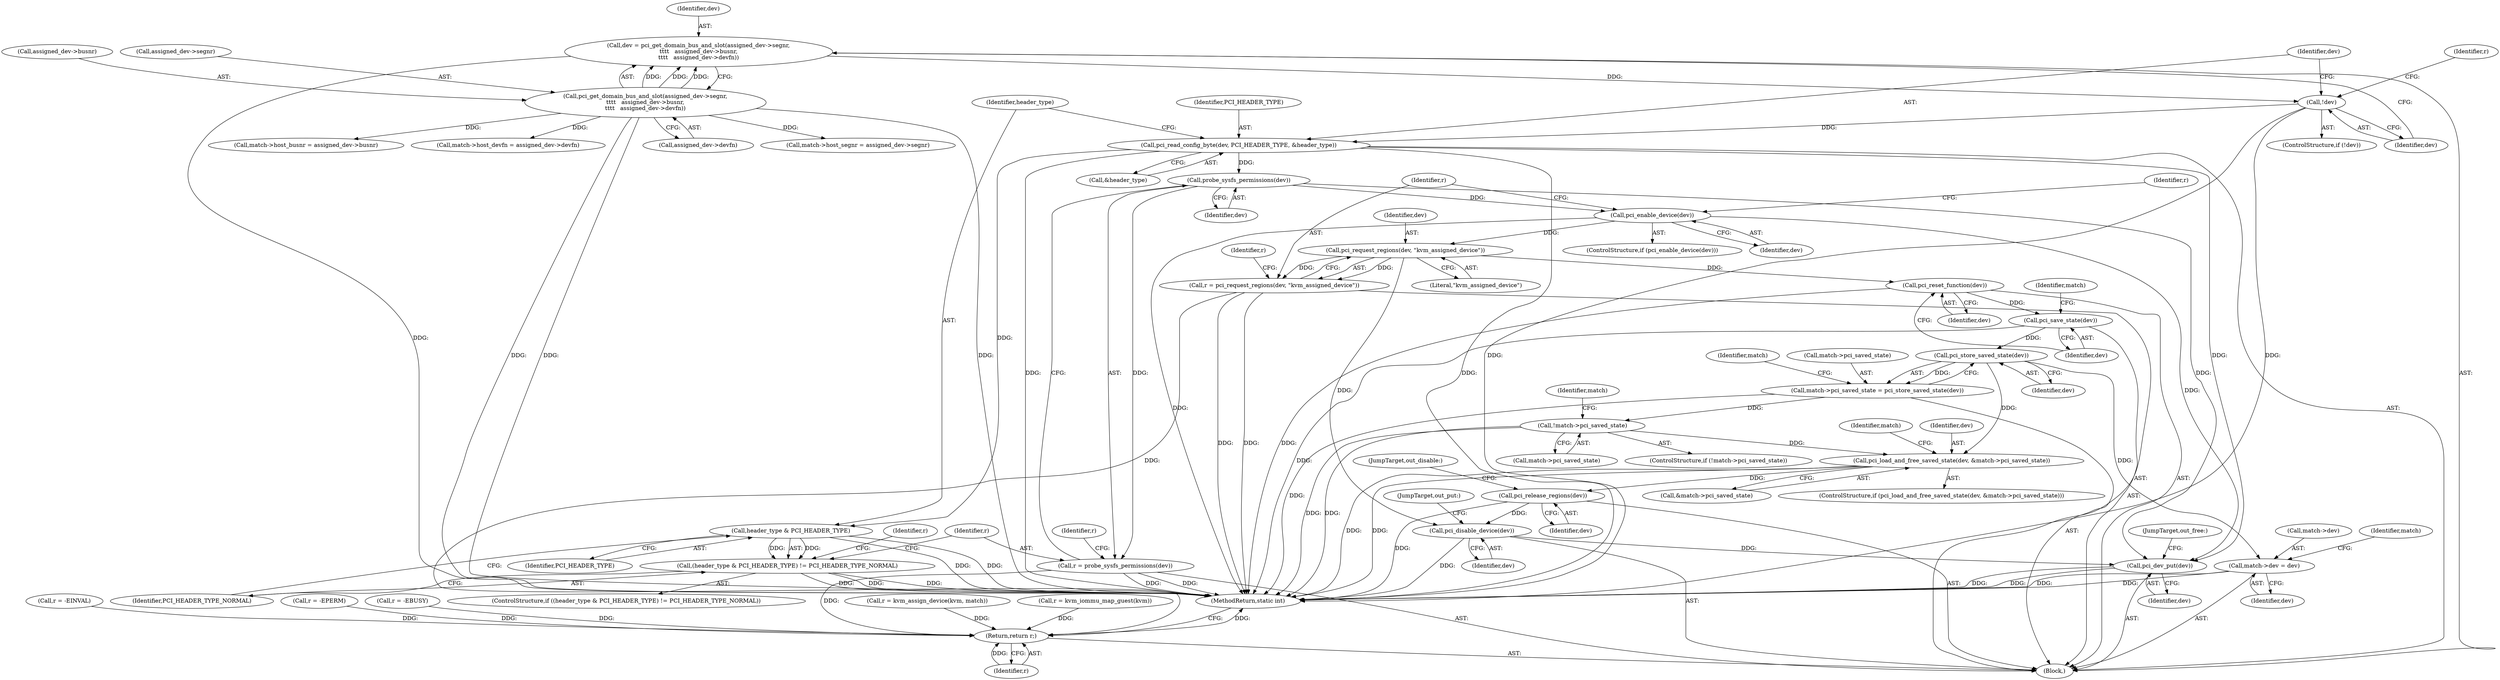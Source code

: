 digraph "0_linux_c4e7f9022e506c6635a5037713c37118e23193e4@API" {
"1000172" [label="(Call,dev = pci_get_domain_bus_and_slot(assigned_dev->segnr,\n\t\t\t\t   assigned_dev->busnr,\n\t\t\t\t   assigned_dev->devfn))"];
"1000174" [label="(Call,pci_get_domain_bus_and_slot(assigned_dev->segnr,\n\t\t\t\t   assigned_dev->busnr,\n\t\t\t\t   assigned_dev->devfn))"];
"1000185" [label="(Call,!dev)"];
"1000193" [label="(Call,pci_read_config_byte(dev, PCI_HEADER_TYPE, &header_type))"];
"1000200" [label="(Call,header_type & PCI_HEADER_TYPE)"];
"1000199" [label="(Call,(header_type & PCI_HEADER_TYPE) != PCI_HEADER_TYPE_NORMAL)"];
"1000212" [label="(Call,probe_sysfs_permissions(dev))"];
"1000210" [label="(Call,r = probe_sysfs_permissions(dev))"];
"1000396" [label="(Return,return r;)"];
"1000218" [label="(Call,pci_enable_device(dev))"];
"1000228" [label="(Call,pci_request_regions(dev, \"kvm_assigned_device\"))"];
"1000226" [label="(Call,r = pci_request_regions(dev, \"kvm_assigned_device\"))"];
"1000235" [label="(Call,pci_reset_function(dev))"];
"1000237" [label="(Call,pci_save_state(dev))"];
"1000243" [label="(Call,pci_store_saved_state(dev))"];
"1000239" [label="(Call,match->pci_saved_state = pci_store_saved_state(dev))"];
"1000246" [label="(Call,!match->pci_saved_state)"];
"1000363" [label="(Call,pci_load_and_free_saved_state(dev, &match->pci_saved_state))"];
"1000374" [label="(Call,pci_release_regions(dev))"];
"1000377" [label="(Call,pci_disable_device(dev))"];
"1000380" [label="(Call,pci_dev_put(dev))"];
"1000285" [label="(Call,match->dev = dev)"];
"1000210" [label="(Call,r = probe_sysfs_permissions(dev))"];
"1000285" [label="(Call,match->dev = dev)"];
"1000200" [label="(Call,header_type & PCI_HEADER_TYPE)"];
"1000201" [label="(Identifier,header_type)"];
"1000363" [label="(Call,pci_load_and_free_saved_state(dev, &match->pci_saved_state))"];
"1000105" [label="(Block,)"];
"1000185" [label="(Call,!dev)"];
"1000181" [label="(Call,assigned_dev->devfn)"];
"1000230" [label="(Literal,\"kvm_assigned_device\")"];
"1000239" [label="(Call,match->pci_saved_state = pci_store_saved_state(dev))"];
"1000374" [label="(Call,pci_release_regions(dev))"];
"1000178" [label="(Call,assigned_dev->busnr)"];
"1000237" [label="(Call,pci_save_state(dev))"];
"1000379" [label="(JumpTarget,out_put:)"];
"1000184" [label="(ControlStructure,if (!dev))"];
"1000264" [label="(Call,match->host_busnr = assigned_dev->busnr)"];
"1000218" [label="(Call,pci_enable_device(dev))"];
"1000228" [label="(Call,pci_request_regions(dev, \"kvm_assigned_device\"))"];
"1000232" [label="(Identifier,r)"];
"1000222" [label="(Identifier,r)"];
"1000213" [label="(Identifier,dev)"];
"1000244" [label="(Identifier,dev)"];
"1000227" [label="(Identifier,r)"];
"1000188" [label="(Call,r = -EINVAL)"];
"1000377" [label="(Call,pci_disable_device(dev))"];
"1000206" [label="(Identifier,r)"];
"1000378" [label="(Identifier,dev)"];
"1000186" [label="(Identifier,dev)"];
"1000396" [label="(Return,return r;)"];
"1000286" [label="(Call,match->dev)"];
"1000372" [label="(Identifier,match)"];
"1000375" [label="(Identifier,dev)"];
"1000252" [label="(Identifier,match)"];
"1000205" [label="(Call,r = -EPERM)"];
"1000271" [label="(Call,match->host_devfn = assigned_dev->devfn)"];
"1000199" [label="(Call,(header_type & PCI_HEADER_TYPE) != PCI_HEADER_TYPE_NORMAL)"];
"1000202" [label="(Identifier,PCI_HEADER_TYPE)"];
"1000219" [label="(Identifier,dev)"];
"1000364" [label="(Identifier,dev)"];
"1000248" [label="(Identifier,match)"];
"1000172" [label="(Call,dev = pci_get_domain_bus_and_slot(assigned_dev->segnr,\n\t\t\t\t   assigned_dev->busnr,\n\t\t\t\t   assigned_dev->devfn))"];
"1000235" [label="(Call,pci_reset_function(dev))"];
"1000376" [label="(JumpTarget,out_disable:)"];
"1000380" [label="(Call,pci_dev_put(dev))"];
"1000397" [label="(Identifier,r)"];
"1000398" [label="(MethodReturn,static int)"];
"1000203" [label="(Identifier,PCI_HEADER_TYPE_NORMAL)"];
"1000221" [label="(Call,r = -EBUSY)"];
"1000226" [label="(Call,r = pci_request_regions(dev, \"kvm_assigned_device\"))"];
"1000229" [label="(Identifier,dev)"];
"1000339" [label="(Call,r = kvm_assign_device(kvm, match))"];
"1000243" [label="(Call,pci_store_saved_state(dev))"];
"1000293" [label="(Identifier,match)"];
"1000193" [label="(Call,pci_read_config_byte(dev, PCI_HEADER_TYPE, &header_type))"];
"1000174" [label="(Call,pci_get_domain_bus_and_slot(assigned_dev->segnr,\n\t\t\t\t   assigned_dev->busnr,\n\t\t\t\t   assigned_dev->devfn))"];
"1000241" [label="(Identifier,match)"];
"1000211" [label="(Identifier,r)"];
"1000215" [label="(Identifier,r)"];
"1000365" [label="(Call,&match->pci_saved_state)"];
"1000238" [label="(Identifier,dev)"];
"1000240" [label="(Call,match->pci_saved_state)"];
"1000196" [label="(Call,&header_type)"];
"1000212" [label="(Call,probe_sysfs_permissions(dev))"];
"1000246" [label="(Call,!match->pci_saved_state)"];
"1000245" [label="(ControlStructure,if (!match->pci_saved_state))"];
"1000247" [label="(Call,match->pci_saved_state)"];
"1000173" [label="(Identifier,dev)"];
"1000236" [label="(Identifier,dev)"];
"1000195" [label="(Identifier,PCI_HEADER_TYPE)"];
"1000175" [label="(Call,assigned_dev->segnr)"];
"1000189" [label="(Identifier,r)"];
"1000381" [label="(Identifier,dev)"];
"1000194" [label="(Identifier,dev)"];
"1000257" [label="(Call,match->host_segnr = assigned_dev->segnr)"];
"1000198" [label="(ControlStructure,if ((header_type & PCI_HEADER_TYPE) != PCI_HEADER_TYPE_NORMAL))"];
"1000217" [label="(ControlStructure,if (pci_enable_device(dev)))"];
"1000382" [label="(JumpTarget,out_free:)"];
"1000332" [label="(Call,r = kvm_iommu_map_guest(kvm))"];
"1000289" [label="(Identifier,dev)"];
"1000362" [label="(ControlStructure,if (pci_load_and_free_saved_state(dev, &match->pci_saved_state)))"];
"1000172" -> "1000105"  [label="AST: "];
"1000172" -> "1000174"  [label="CFG: "];
"1000173" -> "1000172"  [label="AST: "];
"1000174" -> "1000172"  [label="AST: "];
"1000186" -> "1000172"  [label="CFG: "];
"1000172" -> "1000398"  [label="DDG: "];
"1000174" -> "1000172"  [label="DDG: "];
"1000174" -> "1000172"  [label="DDG: "];
"1000174" -> "1000172"  [label="DDG: "];
"1000172" -> "1000185"  [label="DDG: "];
"1000174" -> "1000181"  [label="CFG: "];
"1000175" -> "1000174"  [label="AST: "];
"1000178" -> "1000174"  [label="AST: "];
"1000181" -> "1000174"  [label="AST: "];
"1000174" -> "1000398"  [label="DDG: "];
"1000174" -> "1000398"  [label="DDG: "];
"1000174" -> "1000398"  [label="DDG: "];
"1000174" -> "1000257"  [label="DDG: "];
"1000174" -> "1000264"  [label="DDG: "];
"1000174" -> "1000271"  [label="DDG: "];
"1000185" -> "1000184"  [label="AST: "];
"1000185" -> "1000186"  [label="CFG: "];
"1000186" -> "1000185"  [label="AST: "];
"1000189" -> "1000185"  [label="CFG: "];
"1000194" -> "1000185"  [label="CFG: "];
"1000185" -> "1000398"  [label="DDG: "];
"1000185" -> "1000398"  [label="DDG: "];
"1000185" -> "1000193"  [label="DDG: "];
"1000193" -> "1000105"  [label="AST: "];
"1000193" -> "1000196"  [label="CFG: "];
"1000194" -> "1000193"  [label="AST: "];
"1000195" -> "1000193"  [label="AST: "];
"1000196" -> "1000193"  [label="AST: "];
"1000201" -> "1000193"  [label="CFG: "];
"1000193" -> "1000398"  [label="DDG: "];
"1000193" -> "1000398"  [label="DDG: "];
"1000193" -> "1000200"  [label="DDG: "];
"1000193" -> "1000212"  [label="DDG: "];
"1000193" -> "1000380"  [label="DDG: "];
"1000200" -> "1000199"  [label="AST: "];
"1000200" -> "1000202"  [label="CFG: "];
"1000201" -> "1000200"  [label="AST: "];
"1000202" -> "1000200"  [label="AST: "];
"1000203" -> "1000200"  [label="CFG: "];
"1000200" -> "1000398"  [label="DDG: "];
"1000200" -> "1000398"  [label="DDG: "];
"1000200" -> "1000199"  [label="DDG: "];
"1000200" -> "1000199"  [label="DDG: "];
"1000199" -> "1000198"  [label="AST: "];
"1000199" -> "1000203"  [label="CFG: "];
"1000203" -> "1000199"  [label="AST: "];
"1000206" -> "1000199"  [label="CFG: "];
"1000211" -> "1000199"  [label="CFG: "];
"1000199" -> "1000398"  [label="DDG: "];
"1000199" -> "1000398"  [label="DDG: "];
"1000199" -> "1000398"  [label="DDG: "];
"1000212" -> "1000210"  [label="AST: "];
"1000212" -> "1000213"  [label="CFG: "];
"1000213" -> "1000212"  [label="AST: "];
"1000210" -> "1000212"  [label="CFG: "];
"1000212" -> "1000210"  [label="DDG: "];
"1000212" -> "1000218"  [label="DDG: "];
"1000212" -> "1000380"  [label="DDG: "];
"1000210" -> "1000105"  [label="AST: "];
"1000211" -> "1000210"  [label="AST: "];
"1000215" -> "1000210"  [label="CFG: "];
"1000210" -> "1000398"  [label="DDG: "];
"1000210" -> "1000398"  [label="DDG: "];
"1000210" -> "1000396"  [label="DDG: "];
"1000396" -> "1000105"  [label="AST: "];
"1000396" -> "1000397"  [label="CFG: "];
"1000397" -> "1000396"  [label="AST: "];
"1000398" -> "1000396"  [label="CFG: "];
"1000396" -> "1000398"  [label="DDG: "];
"1000397" -> "1000396"  [label="DDG: "];
"1000188" -> "1000396"  [label="DDG: "];
"1000205" -> "1000396"  [label="DDG: "];
"1000221" -> "1000396"  [label="DDG: "];
"1000332" -> "1000396"  [label="DDG: "];
"1000226" -> "1000396"  [label="DDG: "];
"1000339" -> "1000396"  [label="DDG: "];
"1000218" -> "1000217"  [label="AST: "];
"1000218" -> "1000219"  [label="CFG: "];
"1000219" -> "1000218"  [label="AST: "];
"1000222" -> "1000218"  [label="CFG: "];
"1000227" -> "1000218"  [label="CFG: "];
"1000218" -> "1000398"  [label="DDG: "];
"1000218" -> "1000228"  [label="DDG: "];
"1000218" -> "1000380"  [label="DDG: "];
"1000228" -> "1000226"  [label="AST: "];
"1000228" -> "1000230"  [label="CFG: "];
"1000229" -> "1000228"  [label="AST: "];
"1000230" -> "1000228"  [label="AST: "];
"1000226" -> "1000228"  [label="CFG: "];
"1000228" -> "1000226"  [label="DDG: "];
"1000228" -> "1000226"  [label="DDG: "];
"1000228" -> "1000235"  [label="DDG: "];
"1000228" -> "1000377"  [label="DDG: "];
"1000226" -> "1000105"  [label="AST: "];
"1000227" -> "1000226"  [label="AST: "];
"1000232" -> "1000226"  [label="CFG: "];
"1000226" -> "1000398"  [label="DDG: "];
"1000226" -> "1000398"  [label="DDG: "];
"1000235" -> "1000105"  [label="AST: "];
"1000235" -> "1000236"  [label="CFG: "];
"1000236" -> "1000235"  [label="AST: "];
"1000238" -> "1000235"  [label="CFG: "];
"1000235" -> "1000398"  [label="DDG: "];
"1000235" -> "1000237"  [label="DDG: "];
"1000237" -> "1000105"  [label="AST: "];
"1000237" -> "1000238"  [label="CFG: "];
"1000238" -> "1000237"  [label="AST: "];
"1000241" -> "1000237"  [label="CFG: "];
"1000237" -> "1000398"  [label="DDG: "];
"1000237" -> "1000243"  [label="DDG: "];
"1000243" -> "1000239"  [label="AST: "];
"1000243" -> "1000244"  [label="CFG: "];
"1000244" -> "1000243"  [label="AST: "];
"1000239" -> "1000243"  [label="CFG: "];
"1000243" -> "1000239"  [label="DDG: "];
"1000243" -> "1000285"  [label="DDG: "];
"1000243" -> "1000363"  [label="DDG: "];
"1000239" -> "1000105"  [label="AST: "];
"1000240" -> "1000239"  [label="AST: "];
"1000248" -> "1000239"  [label="CFG: "];
"1000239" -> "1000398"  [label="DDG: "];
"1000239" -> "1000246"  [label="DDG: "];
"1000246" -> "1000245"  [label="AST: "];
"1000246" -> "1000247"  [label="CFG: "];
"1000247" -> "1000246"  [label="AST: "];
"1000252" -> "1000246"  [label="CFG: "];
"1000246" -> "1000398"  [label="DDG: "];
"1000246" -> "1000398"  [label="DDG: "];
"1000246" -> "1000363"  [label="DDG: "];
"1000363" -> "1000362"  [label="AST: "];
"1000363" -> "1000365"  [label="CFG: "];
"1000364" -> "1000363"  [label="AST: "];
"1000365" -> "1000363"  [label="AST: "];
"1000372" -> "1000363"  [label="CFG: "];
"1000363" -> "1000398"  [label="DDG: "];
"1000363" -> "1000398"  [label="DDG: "];
"1000363" -> "1000374"  [label="DDG: "];
"1000374" -> "1000105"  [label="AST: "];
"1000374" -> "1000375"  [label="CFG: "];
"1000375" -> "1000374"  [label="AST: "];
"1000376" -> "1000374"  [label="CFG: "];
"1000374" -> "1000398"  [label="DDG: "];
"1000374" -> "1000377"  [label="DDG: "];
"1000377" -> "1000105"  [label="AST: "];
"1000377" -> "1000378"  [label="CFG: "];
"1000378" -> "1000377"  [label="AST: "];
"1000379" -> "1000377"  [label="CFG: "];
"1000377" -> "1000398"  [label="DDG: "];
"1000377" -> "1000380"  [label="DDG: "];
"1000380" -> "1000105"  [label="AST: "];
"1000380" -> "1000381"  [label="CFG: "];
"1000381" -> "1000380"  [label="AST: "];
"1000382" -> "1000380"  [label="CFG: "];
"1000380" -> "1000398"  [label="DDG: "];
"1000380" -> "1000398"  [label="DDG: "];
"1000285" -> "1000105"  [label="AST: "];
"1000285" -> "1000289"  [label="CFG: "];
"1000286" -> "1000285"  [label="AST: "];
"1000289" -> "1000285"  [label="AST: "];
"1000293" -> "1000285"  [label="CFG: "];
"1000285" -> "1000398"  [label="DDG: "];
"1000285" -> "1000398"  [label="DDG: "];
}
